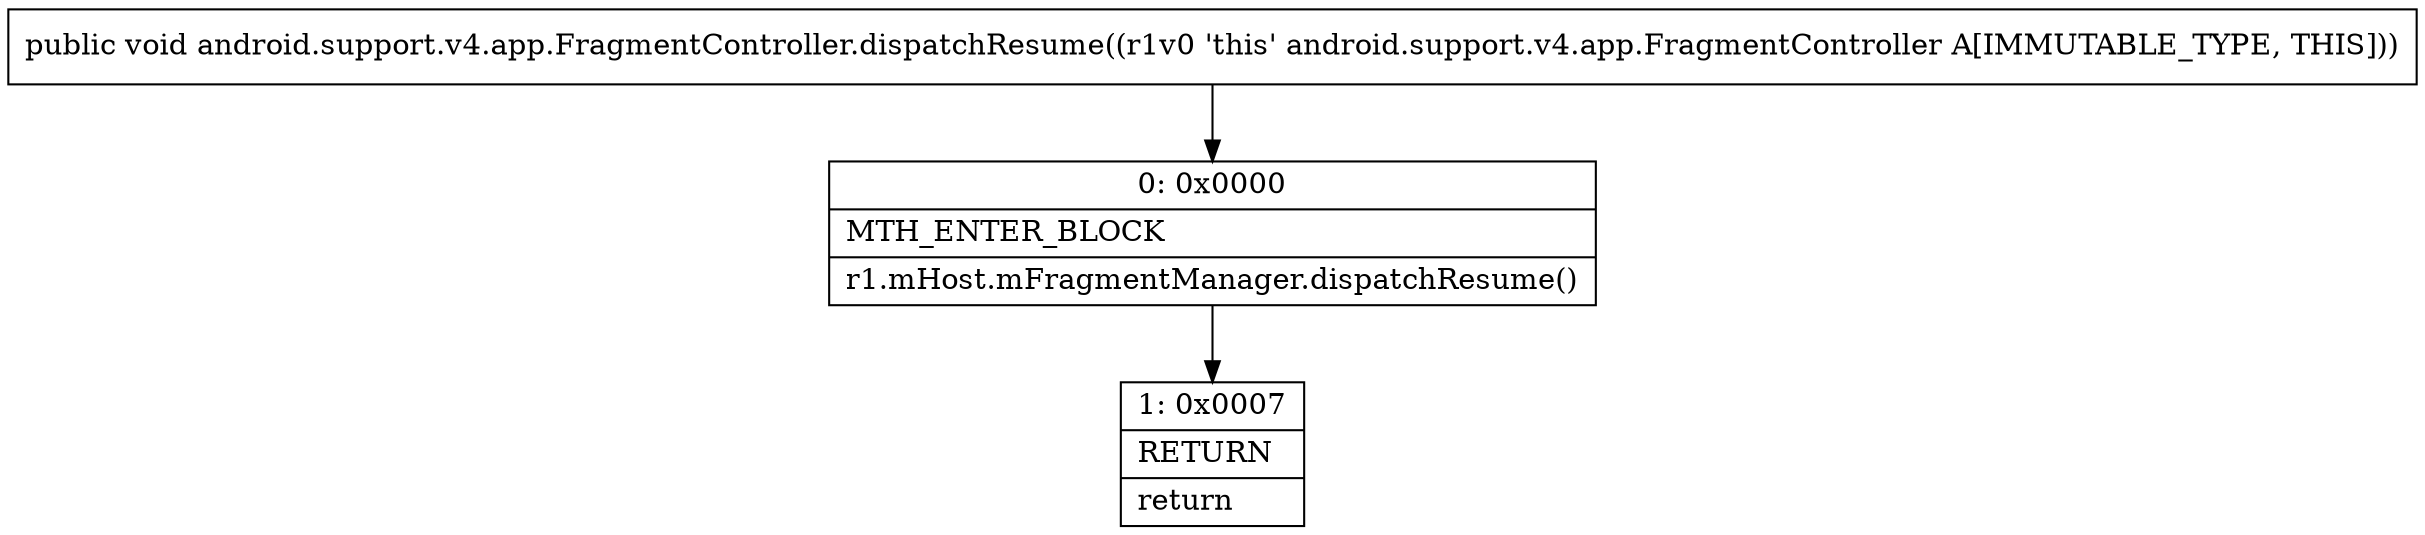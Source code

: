 digraph "CFG forandroid.support.v4.app.FragmentController.dispatchResume()V" {
Node_0 [shape=record,label="{0\:\ 0x0000|MTH_ENTER_BLOCK\l|r1.mHost.mFragmentManager.dispatchResume()\l}"];
Node_1 [shape=record,label="{1\:\ 0x0007|RETURN\l|return\l}"];
MethodNode[shape=record,label="{public void android.support.v4.app.FragmentController.dispatchResume((r1v0 'this' android.support.v4.app.FragmentController A[IMMUTABLE_TYPE, THIS])) }"];
MethodNode -> Node_0;
Node_0 -> Node_1;
}

